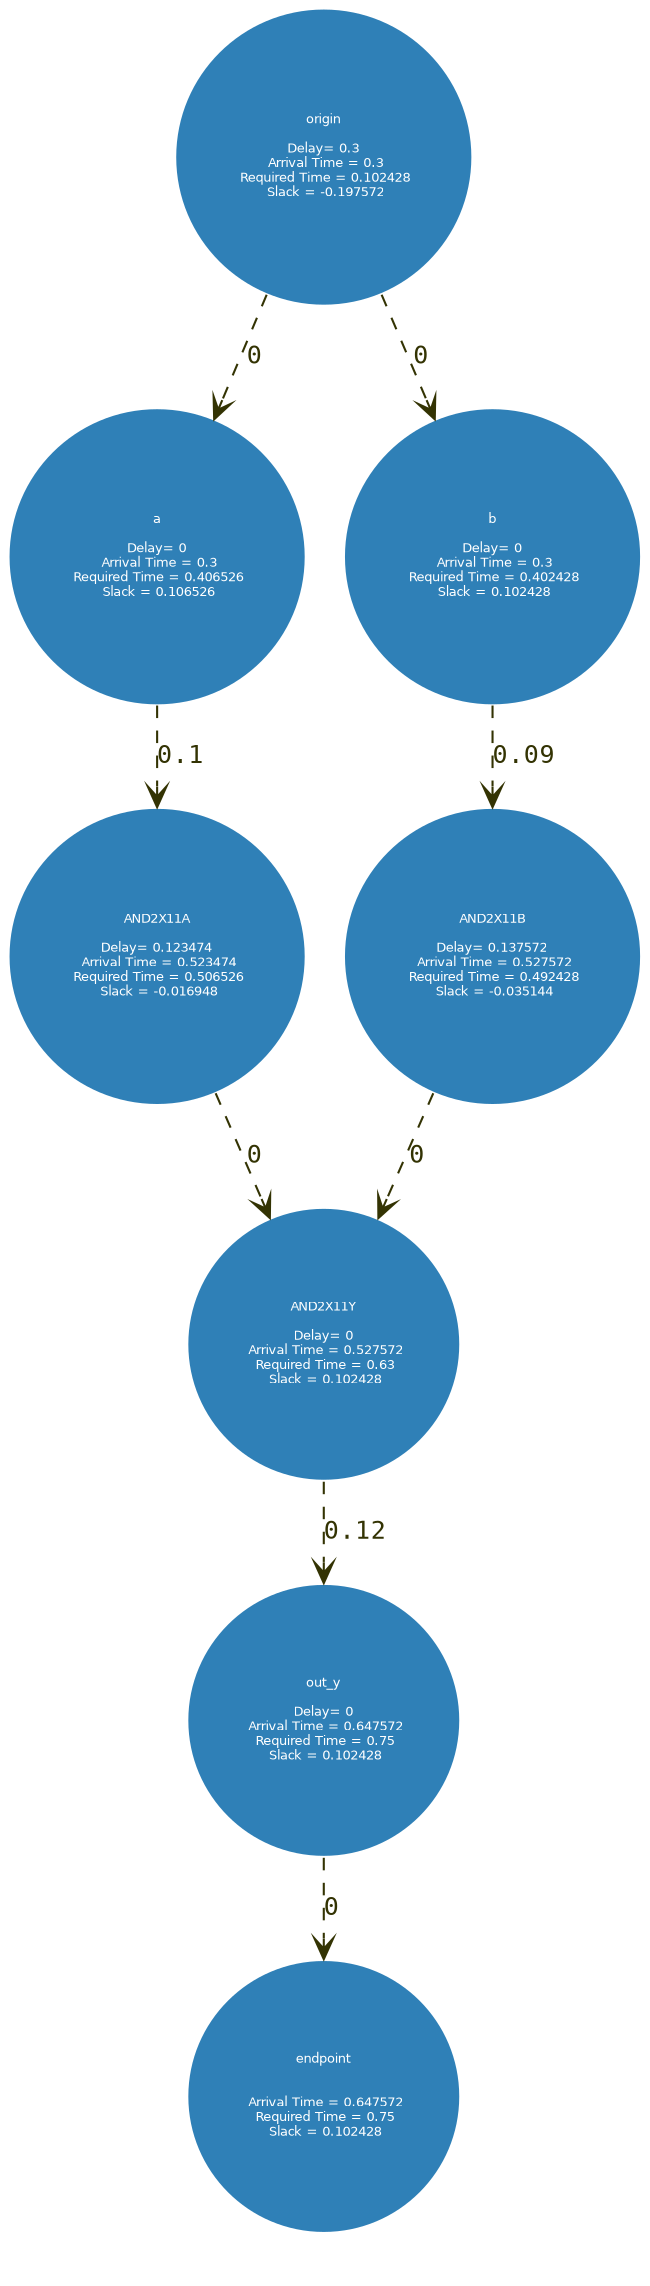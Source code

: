 // Graph
digraph {
	graph [bgcolor="#ffffff" fontcolor=white fontsize=12 label="Graph"]
	node [color=white fillcolor="#2F80B7" fontcolor=white fontname=Helvetica fontsize=6 radius=2 shape=circle style=filled]
	edge [arrowhead=open color="#33333" fontcolor="#33333" fontname=Courier fontsize=12 style=dashed]
	origin [label="origin

Delay= 0.3
 Arrival Time = 0.3
 Required Time = 0.102428
 Slack = -0.197572"]
	a [label="a

Delay= 0
 Arrival Time = 0.3
 Required Time = 0.406526
 Slack = 0.106526"]
	AND2X11A [label="AND2X11A

Delay= 0.123474
 Arrival Time = 0.523474
 Required Time = 0.506526
 Slack = -0.016948"]
	b [label="b

Delay= 0
 Arrival Time = 0.3
 Required Time = 0.402428
 Slack = 0.102428"]
	AND2X11B [label="AND2X11B

Delay= 0.137572
 Arrival Time = 0.527572
 Required Time = 0.492428
 Slack = -0.035144"]
	AND2X11Y [label="AND2X11Y

Delay= 0
 Arrival Time = 0.527572
 Required Time = 0.63
 Slack = 0.102428"]
	out_y [label="out_y

Delay= 0
 Arrival Time = 0.647572
 Required Time = 0.75
 Slack = 0.102428"]
	endpoint [label="endpoint


 Arrival Time = 0.647572
 Required Time = 0.75
 Slack = 0.102428"]
		origin -> a [label=0]
		origin -> b [label=0]
		a -> AND2X11A [label=0.1]
		AND2X11A -> AND2X11Y [label=0]
		AND2X11B -> AND2X11Y [label=0]
		b -> AND2X11B [label=0.09]
		AND2X11Y -> out_y [label=0.12]
		out_y -> endpoint [label=0]
}
